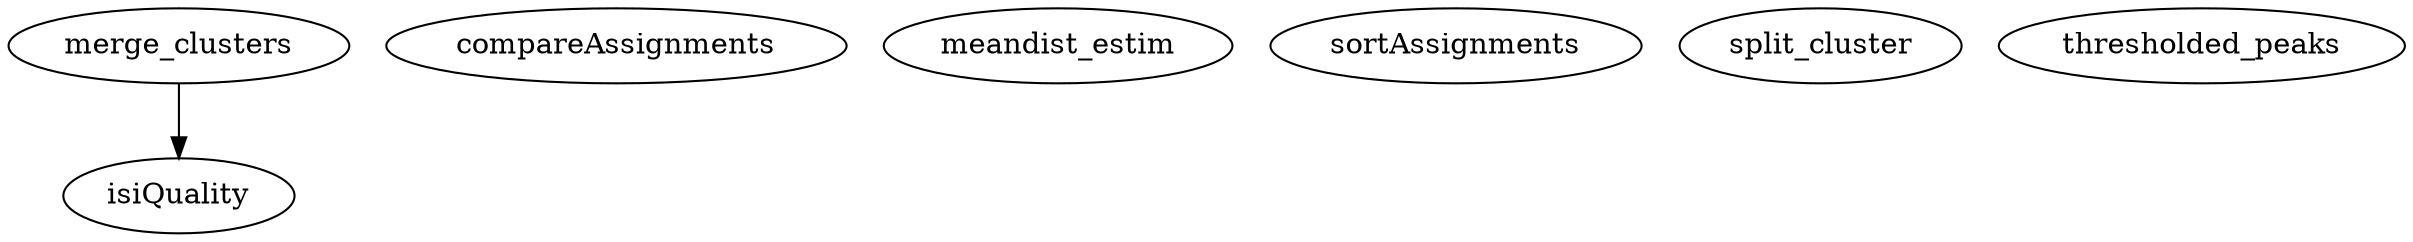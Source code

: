 /* Created by mdot for Matlab */
digraph m2html {
  merge_clusters -> isiQuality;

  compareAssignments [URL="compareAssignments.html"];
  isiQuality [URL="isiQuality.html"];
  meandist_estim [URL="meandist_estim.html"];
  merge_clusters [URL="merge_clusters.html"];
  sortAssignments [URL="sortAssignments.html"];
  split_cluster [URL="split_cluster.html"];
  thresholded_peaks [URL="thresholded_peaks.html"];
}